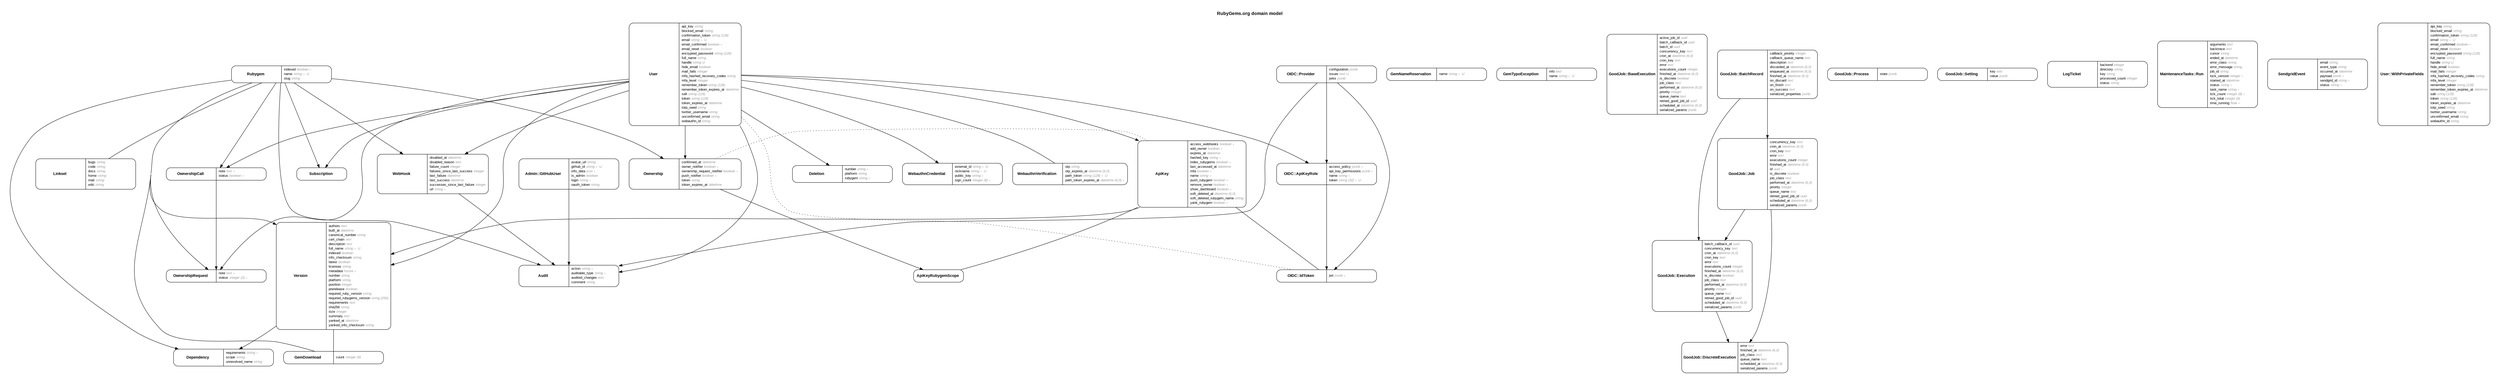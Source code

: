 digraph Gemcutter {
rankdir = "LR";
ranksep = "0.5";
nodesep = "0.4";
pad = "0.4,0.4";
margin = "0,0";
concentrate = "true";
labelloc = "t";
fontsize = "13";
fontname = "Arial Bold";
splines = "spline";
node[ shape  =  "Mrecord" , fontsize  =  "10" , fontname  =  "Arial" , margin  =  "0.07,0.05" , penwidth  =  "1.0"];
edge[ fontname  =  "Arial" , fontsize  =  "7" , dir  =  "both" , arrowsize  =  "0.9" , penwidth  =  "1.0" , labelangle  =  "32" , labeldistance  =  "1.8"];
rankdir = "TB";
label = "RubyGems.org domain model\n\n";
"m_Admin::GitHubUser" [label = <<table border="0" align="center" cellspacing="0.5" cellpadding="0" width="134">
  <tr><td align="center" valign="bottom" width="130"><font face="Arial Bold" point-size="11">Admin::GitHubUser</font></td></tr>
</table>
|
<table border="0" align="left" cellspacing="2" cellpadding="0" width="134">
  <tr><td align="left" width="130" port="avatar_url">avatar_url <font face="Arial Italic" color="grey60">string</font></td></tr>
  <tr><td align="left" width="130" port="github_id">github_id <font face="Arial Italic" color="grey60">string ∗ U</font></td></tr>
  <tr><td align="left" width="130" port="info_data">info_data <font face="Arial Italic" color="grey60">json ∗</font></td></tr>
  <tr><td align="left" width="130" port="is_admin">is_admin <font face="Arial Italic" color="grey60">boolean</font></td></tr>
  <tr><td align="left" width="130" port="login">login <font face="Arial Italic" color="grey60">string ∗</font></td></tr>
  <tr><td align="left" width="130" port="oauth_token">oauth_token <font face="Arial Italic" color="grey60">string</font></td></tr>
</table>
>];
m_ApiKey [label = <<table border="0" align="center" cellspacing="0.5" cellpadding="0" width="134">
  <tr><td align="center" valign="bottom" width="130"><font face="Arial Bold" point-size="11">ApiKey</font></td></tr>
</table>
|
<table border="0" align="left" cellspacing="2" cellpadding="0" width="134">
  <tr><td align="left" width="130" port="access_webhooks">access_webhooks <font face="Arial Italic" color="grey60">boolean ∗</font></td></tr>
  <tr><td align="left" width="130" port="add_owner">add_owner <font face="Arial Italic" color="grey60">boolean ∗</font></td></tr>
  <tr><td align="left" width="130" port="expires_at">expires_at <font face="Arial Italic" color="grey60">datetime</font></td></tr>
  <tr><td align="left" width="130" port="hashed_key">hashed_key <font face="Arial Italic" color="grey60">string ∗</font></td></tr>
  <tr><td align="left" width="130" port="index_rubygems">index_rubygems <font face="Arial Italic" color="grey60">boolean ∗</font></td></tr>
  <tr><td align="left" width="130" port="last_accessed_at">last_accessed_at <font face="Arial Italic" color="grey60">datetime</font></td></tr>
  <tr><td align="left" width="130" port="mfa">mfa <font face="Arial Italic" color="grey60">boolean ∗</font></td></tr>
  <tr><td align="left" width="130" port="name">name <font face="Arial Italic" color="grey60">string ∗</font></td></tr>
  <tr><td align="left" width="130" port="push_rubygem">push_rubygem <font face="Arial Italic" color="grey60">boolean ∗</font></td></tr>
  <tr><td align="left" width="130" port="remove_owner">remove_owner <font face="Arial Italic" color="grey60">boolean ∗</font></td></tr>
  <tr><td align="left" width="130" port="show_dashboard">show_dashboard <font face="Arial Italic" color="grey60">boolean ∗</font></td></tr>
  <tr><td align="left" width="130" port="soft_deleted_at">soft_deleted_at <font face="Arial Italic" color="grey60">datetime (6,0)</font></td></tr>
  <tr><td align="left" width="130" port="soft_deleted_rubygem_name">soft_deleted_rubygem_name <font face="Arial Italic" color="grey60">string</font></td></tr>
  <tr><td align="left" width="130" port="yank_rubygem">yank_rubygem <font face="Arial Italic" color="grey60">boolean ∗</font></td></tr>
</table>
>];
m_ApiKeyRubygemScope [label = <<table border="0" align="center" cellspacing="0.5" cellpadding="0" width="134">
  <tr><td align="center" valign="bottom" width="130"><font face="Arial Bold" point-size="11">ApiKeyRubygemScope</font></td></tr>
</table>
>];
m_Audit [label = <<table border="0" align="center" cellspacing="0.5" cellpadding="0" width="134">
  <tr><td align="center" valign="bottom" width="130"><font face="Arial Bold" point-size="11">Audit</font></td></tr>
</table>
|
<table border="0" align="left" cellspacing="2" cellpadding="0" width="134">
  <tr><td align="left" width="130" port="action">action <font face="Arial Italic" color="grey60">string ∗</font></td></tr>
  <tr><td align="left" width="130" port="auditable_type">auditable_type <font face="Arial Italic" color="grey60">string ∗</font></td></tr>
  <tr><td align="left" width="130" port="audited_changes">audited_changes <font face="Arial Italic" color="grey60">text</font></td></tr>
  <tr><td align="left" width="130" port="comment">comment <font face="Arial Italic" color="grey60">string</font></td></tr>
</table>
>];
m_Deletion [label = <<table border="0" align="center" cellspacing="0.5" cellpadding="0" width="134">
  <tr><td align="center" valign="bottom" width="130"><font face="Arial Bold" point-size="11">Deletion</font></td></tr>
</table>
|
<table border="0" align="left" cellspacing="2" cellpadding="0" width="134">
  <tr><td align="left" width="130" port="number">number <font face="Arial Italic" color="grey60">string ∗</font></td></tr>
  <tr><td align="left" width="130" port="platform">platform <font face="Arial Italic" color="grey60">string</font></td></tr>
  <tr><td align="left" width="130" port="rubygem">rubygem <font face="Arial Italic" color="grey60">string ∗</font></td></tr>
</table>
>];
m_Dependency [label = <<table border="0" align="center" cellspacing="0.5" cellpadding="0" width="134">
  <tr><td align="center" valign="bottom" width="130"><font face="Arial Bold" point-size="11">Dependency</font></td></tr>
</table>
|
<table border="0" align="left" cellspacing="2" cellpadding="0" width="134">
  <tr><td align="left" width="130" port="requirements">requirements <font face="Arial Italic" color="grey60">string ∗</font></td></tr>
  <tr><td align="left" width="130" port="scope">scope <font face="Arial Italic" color="grey60">string</font></td></tr>
  <tr><td align="left" width="130" port="unresolved_name">unresolved_name <font face="Arial Italic" color="grey60">string</font></td></tr>
</table>
>];
m_GemDownload [label = <<table border="0" align="center" cellspacing="0.5" cellpadding="0" width="134">
  <tr><td align="center" valign="bottom" width="130"><font face="Arial Bold" point-size="11">GemDownload</font></td></tr>
</table>
|
<table border="0" align="left" cellspacing="2" cellpadding="0" width="134">
  <tr><td align="left" width="130" port="count">count <font face="Arial Italic" color="grey60">integer (8)</font></td></tr>
</table>
>];
m_GemNameReservation [label = <<table border="0" align="center" cellspacing="0.5" cellpadding="0" width="134">
  <tr><td align="center" valign="bottom" width="130"><font face="Arial Bold" point-size="11">GemNameReservation</font></td></tr>
</table>
|
<table border="0" align="left" cellspacing="2" cellpadding="0" width="134">
  <tr><td align="left" width="130" port="name">name <font face="Arial Italic" color="grey60">string ∗ U</font></td></tr>
</table>
>];
m_GemTypoException [label = <<table border="0" align="center" cellspacing="0.5" cellpadding="0" width="134">
  <tr><td align="center" valign="bottom" width="130"><font face="Arial Bold" point-size="11">GemTypoException</font></td></tr>
</table>
|
<table border="0" align="left" cellspacing="2" cellpadding="0" width="134">
  <tr><td align="left" width="130" port="info">info <font face="Arial Italic" color="grey60">text</font></td></tr>
  <tr><td align="left" width="130" port="name">name <font face="Arial Italic" color="grey60">string ∗ U</font></td></tr>
</table>
>];
"m_GoodJob::BaseExecution" [label = <<table border="0" align="center" cellspacing="0.5" cellpadding="0" width="134">
  <tr><td align="center" valign="bottom" width="130"><font face="Arial Bold" point-size="11">GoodJob::BaseExecution</font></td></tr>
</table>
|
<table border="0" align="left" cellspacing="2" cellpadding="0" width="134">
  <tr><td align="left" width="130" port="active_job_id">active_job_id <font face="Arial Italic" color="grey60">uuid</font></td></tr>
  <tr><td align="left" width="130" port="batch_callback_id">batch_callback_id <font face="Arial Italic" color="grey60">uuid</font></td></tr>
  <tr><td align="left" width="130" port="batch_id">batch_id <font face="Arial Italic" color="grey60">uuid</font></td></tr>
  <tr><td align="left" width="130" port="concurrency_key">concurrency_key <font face="Arial Italic" color="grey60">text</font></td></tr>
  <tr><td align="left" width="130" port="cron_at">cron_at <font face="Arial Italic" color="grey60">datetime (6,0)</font></td></tr>
  <tr><td align="left" width="130" port="cron_key">cron_key <font face="Arial Italic" color="grey60">text</font></td></tr>
  <tr><td align="left" width="130" port="error">error <font face="Arial Italic" color="grey60">text</font></td></tr>
  <tr><td align="left" width="130" port="executions_count">executions_count <font face="Arial Italic" color="grey60">integer</font></td></tr>
  <tr><td align="left" width="130" port="finished_at">finished_at <font face="Arial Italic" color="grey60">datetime (6,0)</font></td></tr>
  <tr><td align="left" width="130" port="is_discrete">is_discrete <font face="Arial Italic" color="grey60">boolean</font></td></tr>
  <tr><td align="left" width="130" port="job_class">job_class <font face="Arial Italic" color="grey60">text</font></td></tr>
  <tr><td align="left" width="130" port="performed_at">performed_at <font face="Arial Italic" color="grey60">datetime (6,0)</font></td></tr>
  <tr><td align="left" width="130" port="priority">priority <font face="Arial Italic" color="grey60">integer</font></td></tr>
  <tr><td align="left" width="130" port="queue_name">queue_name <font face="Arial Italic" color="grey60">text</font></td></tr>
  <tr><td align="left" width="130" port="retried_good_job_id">retried_good_job_id <font face="Arial Italic" color="grey60">uuid</font></td></tr>
  <tr><td align="left" width="130" port="scheduled_at">scheduled_at <font face="Arial Italic" color="grey60">datetime (6,0)</font></td></tr>
  <tr><td align="left" width="130" port="serialized_params">serialized_params <font face="Arial Italic" color="grey60">jsonb</font></td></tr>
</table>
>];
"m_GoodJob::BatchRecord" [label = <<table border="0" align="center" cellspacing="0.5" cellpadding="0" width="134">
  <tr><td align="center" valign="bottom" width="130"><font face="Arial Bold" point-size="11">GoodJob::BatchRecord</font></td></tr>
</table>
|
<table border="0" align="left" cellspacing="2" cellpadding="0" width="134">
  <tr><td align="left" width="130" port="callback_priority">callback_priority <font face="Arial Italic" color="grey60">integer</font></td></tr>
  <tr><td align="left" width="130" port="callback_queue_name">callback_queue_name <font face="Arial Italic" color="grey60">text</font></td></tr>
  <tr><td align="left" width="130" port="description">description <font face="Arial Italic" color="grey60">text</font></td></tr>
  <tr><td align="left" width="130" port="discarded_at">discarded_at <font face="Arial Italic" color="grey60">datetime (6,0)</font></td></tr>
  <tr><td align="left" width="130" port="enqueued_at">enqueued_at <font face="Arial Italic" color="grey60">datetime (6,0)</font></td></tr>
  <tr><td align="left" width="130" port="finished_at">finished_at <font face="Arial Italic" color="grey60">datetime (6,0)</font></td></tr>
  <tr><td align="left" width="130" port="on_discard">on_discard <font face="Arial Italic" color="grey60">text</font></td></tr>
  <tr><td align="left" width="130" port="on_finish">on_finish <font face="Arial Italic" color="grey60">text</font></td></tr>
  <tr><td align="left" width="130" port="on_success">on_success <font face="Arial Italic" color="grey60">text</font></td></tr>
  <tr><td align="left" width="130" port="serialized_properties">serialized_properties <font face="Arial Italic" color="grey60">jsonb</font></td></tr>
</table>
>];
"m_GoodJob::DiscreteExecution" [label = <<table border="0" align="center" cellspacing="0.5" cellpadding="0" width="134">
  <tr><td align="center" valign="bottom" width="130"><font face="Arial Bold" point-size="11">GoodJob::DiscreteExecution</font></td></tr>
</table>
|
<table border="0" align="left" cellspacing="2" cellpadding="0" width="134">
  <tr><td align="left" width="130" port="error">error <font face="Arial Italic" color="grey60">text</font></td></tr>
  <tr><td align="left" width="130" port="finished_at">finished_at <font face="Arial Italic" color="grey60">datetime (6,0)</font></td></tr>
  <tr><td align="left" width="130" port="job_class">job_class <font face="Arial Italic" color="grey60">text</font></td></tr>
  <tr><td align="left" width="130" port="queue_name">queue_name <font face="Arial Italic" color="grey60">text</font></td></tr>
  <tr><td align="left" width="130" port="scheduled_at">scheduled_at <font face="Arial Italic" color="grey60">datetime (6,0)</font></td></tr>
  <tr><td align="left" width="130" port="serialized_params">serialized_params <font face="Arial Italic" color="grey60">jsonb</font></td></tr>
</table>
>];
"m_GoodJob::Execution" [label = <<table border="0" align="center" cellspacing="0.5" cellpadding="0" width="134">
  <tr><td align="center" valign="bottom" width="130"><font face="Arial Bold" point-size="11">GoodJob::Execution</font></td></tr>
</table>
|
<table border="0" align="left" cellspacing="2" cellpadding="0" width="134">
  <tr><td align="left" width="130" port="batch_callback_id">batch_callback_id <font face="Arial Italic" color="grey60">uuid</font></td></tr>
  <tr><td align="left" width="130" port="concurrency_key">concurrency_key <font face="Arial Italic" color="grey60">text</font></td></tr>
  <tr><td align="left" width="130" port="cron_at">cron_at <font face="Arial Italic" color="grey60">datetime (6,0)</font></td></tr>
  <tr><td align="left" width="130" port="cron_key">cron_key <font face="Arial Italic" color="grey60">text</font></td></tr>
  <tr><td align="left" width="130" port="error">error <font face="Arial Italic" color="grey60">text</font></td></tr>
  <tr><td align="left" width="130" port="executions_count">executions_count <font face="Arial Italic" color="grey60">integer</font></td></tr>
  <tr><td align="left" width="130" port="finished_at">finished_at <font face="Arial Italic" color="grey60">datetime (6,0)</font></td></tr>
  <tr><td align="left" width="130" port="is_discrete">is_discrete <font face="Arial Italic" color="grey60">boolean</font></td></tr>
  <tr><td align="left" width="130" port="job_class">job_class <font face="Arial Italic" color="grey60">text</font></td></tr>
  <tr><td align="left" width="130" port="performed_at">performed_at <font face="Arial Italic" color="grey60">datetime (6,0)</font></td></tr>
  <tr><td align="left" width="130" port="priority">priority <font face="Arial Italic" color="grey60">integer</font></td></tr>
  <tr><td align="left" width="130" port="queue_name">queue_name <font face="Arial Italic" color="grey60">text</font></td></tr>
  <tr><td align="left" width="130" port="retried_good_job_id">retried_good_job_id <font face="Arial Italic" color="grey60">uuid</font></td></tr>
  <tr><td align="left" width="130" port="scheduled_at">scheduled_at <font face="Arial Italic" color="grey60">datetime (6,0)</font></td></tr>
  <tr><td align="left" width="130" port="serialized_params">serialized_params <font face="Arial Italic" color="grey60">jsonb</font></td></tr>
</table>
>];
"m_GoodJob::Job" [label = <<table border="0" align="center" cellspacing="0.5" cellpadding="0" width="134">
  <tr><td align="center" valign="bottom" width="130"><font face="Arial Bold" point-size="11">GoodJob::Job</font></td></tr>
</table>
|
<table border="0" align="left" cellspacing="2" cellpadding="0" width="134">
  <tr><td align="left" width="130" port="concurrency_key">concurrency_key <font face="Arial Italic" color="grey60">text</font></td></tr>
  <tr><td align="left" width="130" port="cron_at">cron_at <font face="Arial Italic" color="grey60">datetime (6,0)</font></td></tr>
  <tr><td align="left" width="130" port="cron_key">cron_key <font face="Arial Italic" color="grey60">text</font></td></tr>
  <tr><td align="left" width="130" port="error">error <font face="Arial Italic" color="grey60">text</font></td></tr>
  <tr><td align="left" width="130" port="executions_count">executions_count <font face="Arial Italic" color="grey60">integer</font></td></tr>
  <tr><td align="left" width="130" port="finished_at">finished_at <font face="Arial Italic" color="grey60">datetime (6,0)</font></td></tr>
  <tr><td align="left" width="130" port="id">id <font face="Arial Italic" color="grey60">uuid ∗</font></td></tr>
  <tr><td align="left" width="130" port="is_discrete">is_discrete <font face="Arial Italic" color="grey60">boolean</font></td></tr>
  <tr><td align="left" width="130" port="job_class">job_class <font face="Arial Italic" color="grey60">text</font></td></tr>
  <tr><td align="left" width="130" port="performed_at">performed_at <font face="Arial Italic" color="grey60">datetime (6,0)</font></td></tr>
  <tr><td align="left" width="130" port="priority">priority <font face="Arial Italic" color="grey60">integer</font></td></tr>
  <tr><td align="left" width="130" port="queue_name">queue_name <font face="Arial Italic" color="grey60">text</font></td></tr>
  <tr><td align="left" width="130" port="retried_good_job_id">retried_good_job_id <font face="Arial Italic" color="grey60">uuid</font></td></tr>
  <tr><td align="left" width="130" port="scheduled_at">scheduled_at <font face="Arial Italic" color="grey60">datetime (6,0)</font></td></tr>
  <tr><td align="left" width="130" port="serialized_params">serialized_params <font face="Arial Italic" color="grey60">jsonb</font></td></tr>
</table>
>];
"m_GoodJob::Process" [label = <<table border="0" align="center" cellspacing="0.5" cellpadding="0" width="134">
  <tr><td align="center" valign="bottom" width="130"><font face="Arial Bold" point-size="11">GoodJob::Process</font></td></tr>
</table>
|
<table border="0" align="left" cellspacing="2" cellpadding="0" width="134">
  <tr><td align="left" width="130" port="state">state <font face="Arial Italic" color="grey60">jsonb</font></td></tr>
</table>
>];
"m_GoodJob::Setting" [label = <<table border="0" align="center" cellspacing="0.5" cellpadding="0" width="134">
  <tr><td align="center" valign="bottom" width="130"><font face="Arial Bold" point-size="11">GoodJob::Setting</font></td></tr>
</table>
|
<table border="0" align="left" cellspacing="2" cellpadding="0" width="134">
  <tr><td align="left" width="130" port="key">key <font face="Arial Italic" color="grey60">text</font></td></tr>
  <tr><td align="left" width="130" port="value">value <font face="Arial Italic" color="grey60">jsonb</font></td></tr>
</table>
>];
m_Linkset [label = <<table border="0" align="center" cellspacing="0.5" cellpadding="0" width="134">
  <tr><td align="center" valign="bottom" width="130"><font face="Arial Bold" point-size="11">Linkset</font></td></tr>
</table>
|
<table border="0" align="left" cellspacing="2" cellpadding="0" width="134">
  <tr><td align="left" width="130" port="bugs">bugs <font face="Arial Italic" color="grey60">string</font></td></tr>
  <tr><td align="left" width="130" port="code">code <font face="Arial Italic" color="grey60">string</font></td></tr>
  <tr><td align="left" width="130" port="docs">docs <font face="Arial Italic" color="grey60">string</font></td></tr>
  <tr><td align="left" width="130" port="home">home <font face="Arial Italic" color="grey60">string</font></td></tr>
  <tr><td align="left" width="130" port="mail">mail <font face="Arial Italic" color="grey60">string</font></td></tr>
  <tr><td align="left" width="130" port="wiki">wiki <font face="Arial Italic" color="grey60">string</font></td></tr>
</table>
>];
m_LogTicket [label = <<table border="0" align="center" cellspacing="0.5" cellpadding="0" width="134">
  <tr><td align="center" valign="bottom" width="130"><font face="Arial Bold" point-size="11">LogTicket</font></td></tr>
</table>
|
<table border="0" align="left" cellspacing="2" cellpadding="0" width="134">
  <tr><td align="left" width="130" port="backend">backend <font face="Arial Italic" color="grey60">integer</font></td></tr>
  <tr><td align="left" width="130" port="directory">directory <font face="Arial Italic" color="grey60">string</font></td></tr>
  <tr><td align="left" width="130" port="key">key <font face="Arial Italic" color="grey60">string</font></td></tr>
  <tr><td align="left" width="130" port="processed_count">processed_count <font face="Arial Italic" color="grey60">integer</font></td></tr>
  <tr><td align="left" width="130" port="status">status <font face="Arial Italic" color="grey60">string</font></td></tr>
</table>
>];
"m_MaintenanceTasks::Run" [label = <<table border="0" align="center" cellspacing="0.5" cellpadding="0" width="134">
  <tr><td align="center" valign="bottom" width="130"><font face="Arial Bold" point-size="11">MaintenanceTasks::Run</font></td></tr>
</table>
|
<table border="0" align="left" cellspacing="2" cellpadding="0" width="134">
  <tr><td align="left" width="130" port="arguments">arguments <font face="Arial Italic" color="grey60">text</font></td></tr>
  <tr><td align="left" width="130" port="backtrace">backtrace <font face="Arial Italic" color="grey60">text</font></td></tr>
  <tr><td align="left" width="130" port="cursor">cursor <font face="Arial Italic" color="grey60">string</font></td></tr>
  <tr><td align="left" width="130" port="ended_at">ended_at <font face="Arial Italic" color="grey60">datetime</font></td></tr>
  <tr><td align="left" width="130" port="error_class">error_class <font face="Arial Italic" color="grey60">string</font></td></tr>
  <tr><td align="left" width="130" port="error_message">error_message <font face="Arial Italic" color="grey60">string</font></td></tr>
  <tr><td align="left" width="130" port="job_id">job_id <font face="Arial Italic" color="grey60">string</font></td></tr>
  <tr><td align="left" width="130" port="lock_version">lock_version <font face="Arial Italic" color="grey60">integer ∗</font></td></tr>
  <tr><td align="left" width="130" port="started_at">started_at <font face="Arial Italic" color="grey60">datetime</font></td></tr>
  <tr><td align="left" width="130" port="status">status <font face="Arial Italic" color="grey60">string ∗</font></td></tr>
  <tr><td align="left" width="130" port="task_name">task_name <font face="Arial Italic" color="grey60">string ∗</font></td></tr>
  <tr><td align="left" width="130" port="tick_count">tick_count <font face="Arial Italic" color="grey60">integer (8) ∗</font></td></tr>
  <tr><td align="left" width="130" port="tick_total">tick_total <font face="Arial Italic" color="grey60">integer (8)</font></td></tr>
  <tr><td align="left" width="130" port="time_running">time_running <font face="Arial Italic" color="grey60">float ∗</font></td></tr>
</table>
>];
"m_OIDC::ApiKeyRole" [label = <<table border="0" align="center" cellspacing="0.5" cellpadding="0" width="134">
  <tr><td align="center" valign="bottom" width="130"><font face="Arial Bold" point-size="11">OIDC::ApiKeyRole</font></td></tr>
</table>
|
<table border="0" align="left" cellspacing="2" cellpadding="0" width="134">
  <tr><td align="left" width="130" port="access_policy">access_policy <font face="Arial Italic" color="grey60">jsonb ∗</font></td></tr>
  <tr><td align="left" width="130" port="api_key_permissions">api_key_permissions <font face="Arial Italic" color="grey60">jsonb ∗</font></td></tr>
  <tr><td align="left" width="130" port="name">name <font face="Arial Italic" color="grey60">string ∗</font></td></tr>
  <tr><td align="left" width="130" port="token">token <font face="Arial Italic" color="grey60">string (32) ∗ U</font></td></tr>
</table>
>];
"m_OIDC::IdToken" [label = <<table border="0" align="center" cellspacing="0.5" cellpadding="0" width="134">
  <tr><td align="center" valign="bottom" width="130"><font face="Arial Bold" point-size="11">OIDC::IdToken</font></td></tr>
</table>
|
<table border="0" align="left" cellspacing="2" cellpadding="0" width="134">
  <tr><td align="left" width="130" port="jwt">jwt <font face="Arial Italic" color="grey60">jsonb ∗</font></td></tr>
</table>
>];
"m_OIDC::Provider" [label = <<table border="0" align="center" cellspacing="0.5" cellpadding="0" width="134">
  <tr><td align="center" valign="bottom" width="130"><font face="Arial Bold" point-size="11">OIDC::Provider</font></td></tr>
</table>
|
<table border="0" align="left" cellspacing="2" cellpadding="0" width="134">
  <tr><td align="left" width="130" port="configuration">configuration <font face="Arial Italic" color="grey60">jsonb</font></td></tr>
  <tr><td align="left" width="130" port="issuer">issuer <font face="Arial Italic" color="grey60">text U</font></td></tr>
  <tr><td align="left" width="130" port="jwks">jwks <font face="Arial Italic" color="grey60">jsonb</font></td></tr>
</table>
>];
m_Ownership [label = <<table border="0" align="center" cellspacing="0.5" cellpadding="0" width="134">
  <tr><td align="center" valign="bottom" width="130"><font face="Arial Bold" point-size="11">Ownership</font></td></tr>
</table>
|
<table border="0" align="left" cellspacing="2" cellpadding="0" width="134">
  <tr><td align="left" width="130" port="confirmed_at">confirmed_at <font face="Arial Italic" color="grey60">datetime</font></td></tr>
  <tr><td align="left" width="130" port="owner_notifier">owner_notifier <font face="Arial Italic" color="grey60">boolean ∗</font></td></tr>
  <tr><td align="left" width="130" port="ownership_request_notifier">ownership_request_notifier <font face="Arial Italic" color="grey60">boolean ∗</font></td></tr>
  <tr><td align="left" width="130" port="push_notifier">push_notifier <font face="Arial Italic" color="grey60">boolean ∗</font></td></tr>
  <tr><td align="left" width="130" port="token">token <font face="Arial Italic" color="grey60">string</font></td></tr>
  <tr><td align="left" width="130" port="token_expires_at">token_expires_at <font face="Arial Italic" color="grey60">datetime</font></td></tr>
</table>
>];
m_OwnershipCall [label = <<table border="0" align="center" cellspacing="0.5" cellpadding="0" width="134">
  <tr><td align="center" valign="bottom" width="130"><font face="Arial Bold" point-size="11">OwnershipCall</font></td></tr>
</table>
|
<table border="0" align="left" cellspacing="2" cellpadding="0" width="134">
  <tr><td align="left" width="130" port="note">note <font face="Arial Italic" color="grey60">text ∗</font></td></tr>
  <tr><td align="left" width="130" port="status">status <font face="Arial Italic" color="grey60">boolean ∗</font></td></tr>
</table>
>];
m_OwnershipRequest [label = <<table border="0" align="center" cellspacing="0.5" cellpadding="0" width="134">
  <tr><td align="center" valign="bottom" width="130"><font face="Arial Bold" point-size="11">OwnershipRequest</font></td></tr>
</table>
|
<table border="0" align="left" cellspacing="2" cellpadding="0" width="134">
  <tr><td align="left" width="130" port="note">note <font face="Arial Italic" color="grey60">text ∗</font></td></tr>
  <tr><td align="left" width="130" port="status">status <font face="Arial Italic" color="grey60">integer (2) ∗</font></td></tr>
</table>
>];
m_Rubygem [label = <<table border="0" align="center" cellspacing="0.5" cellpadding="0" width="134">
  <tr><td align="center" valign="bottom" width="130"><font face="Arial Bold" point-size="11">Rubygem</font></td></tr>
</table>
|
<table border="0" align="left" cellspacing="2" cellpadding="0" width="134">
  <tr><td align="left" width="130" port="indexed">indexed <font face="Arial Italic" color="grey60">boolean ∗</font></td></tr>
  <tr><td align="left" width="130" port="name">name <font face="Arial Italic" color="grey60">string ∗ U</font></td></tr>
  <tr><td align="left" width="130" port="slug">slug <font face="Arial Italic" color="grey60">string</font></td></tr>
</table>
>];
m_SendgridEvent [label = <<table border="0" align="center" cellspacing="0.5" cellpadding="0" width="134">
  <tr><td align="center" valign="bottom" width="130"><font face="Arial Bold" point-size="11">SendgridEvent</font></td></tr>
</table>
|
<table border="0" align="left" cellspacing="2" cellpadding="0" width="134">
  <tr><td align="left" width="130" port="email">email <font face="Arial Italic" color="grey60">string</font></td></tr>
  <tr><td align="left" width="130" port="event_type">event_type <font face="Arial Italic" color="grey60">string</font></td></tr>
  <tr><td align="left" width="130" port="occurred_at">occurred_at <font face="Arial Italic" color="grey60">datetime</font></td></tr>
  <tr><td align="left" width="130" port="payload">payload <font face="Arial Italic" color="grey60">jsonb ∗</font></td></tr>
  <tr><td align="left" width="130" port="sendgrid_id">sendgrid_id <font face="Arial Italic" color="grey60">string ∗</font></td></tr>
  <tr><td align="left" width="130" port="status">status <font face="Arial Italic" color="grey60">string ∗</font></td></tr>
</table>
>];
m_Subscription [label = <<table border="0" align="center" cellspacing="0.5" cellpadding="0" width="134">
  <tr><td align="center" valign="bottom" width="130"><font face="Arial Bold" point-size="11">Subscription</font></td></tr>
</table>
>];
m_User [label = <<table border="0" align="center" cellspacing="0.5" cellpadding="0" width="134">
  <tr><td align="center" valign="bottom" width="130"><font face="Arial Bold" point-size="11">User</font></td></tr>
</table>
|
<table border="0" align="left" cellspacing="2" cellpadding="0" width="134">
  <tr><td align="left" width="130" port="api_key">api_key <font face="Arial Italic" color="grey60">string</font></td></tr>
  <tr><td align="left" width="130" port="blocked_email">blocked_email <font face="Arial Italic" color="grey60">string</font></td></tr>
  <tr><td align="left" width="130" port="confirmation_token">confirmation_token <font face="Arial Italic" color="grey60">string (128)</font></td></tr>
  <tr><td align="left" width="130" port="email">email <font face="Arial Italic" color="grey60">string ∗ U</font></td></tr>
  <tr><td align="left" width="130" port="email_confirmed">email_confirmed <font face="Arial Italic" color="grey60">boolean ∗</font></td></tr>
  <tr><td align="left" width="130" port="email_reset">email_reset <font face="Arial Italic" color="grey60">boolean</font></td></tr>
  <tr><td align="left" width="130" port="encrypted_password">encrypted_password <font face="Arial Italic" color="grey60">string (128)</font></td></tr>
  <tr><td align="left" width="130" port="full_name">full_name <font face="Arial Italic" color="grey60">string</font></td></tr>
  <tr><td align="left" width="130" port="handle">handle <font face="Arial Italic" color="grey60">string U</font></td></tr>
  <tr><td align="left" width="130" port="hide_email">hide_email <font face="Arial Italic" color="grey60">boolean</font></td></tr>
  <tr><td align="left" width="130" port="mail_fails">mail_fails <font face="Arial Italic" color="grey60">integer</font></td></tr>
  <tr><td align="left" width="130" port="mfa_hashed_recovery_codes">mfa_hashed_recovery_codes <font face="Arial Italic" color="grey60">string</font></td></tr>
  <tr><td align="left" width="130" port="mfa_level">mfa_level <font face="Arial Italic" color="grey60">integer</font></td></tr>
  <tr><td align="left" width="130" port="remember_token">remember_token <font face="Arial Italic" color="grey60">string (128)</font></td></tr>
  <tr><td align="left" width="130" port="remember_token_expires_at">remember_token_expires_at <font face="Arial Italic" color="grey60">datetime</font></td></tr>
  <tr><td align="left" width="130" port="salt">salt <font face="Arial Italic" color="grey60">string (128)</font></td></tr>
  <tr><td align="left" width="130" port="token">token <font face="Arial Italic" color="grey60">string (128)</font></td></tr>
  <tr><td align="left" width="130" port="token_expires_at">token_expires_at <font face="Arial Italic" color="grey60">datetime</font></td></tr>
  <tr><td align="left" width="130" port="totp_seed">totp_seed <font face="Arial Italic" color="grey60">string</font></td></tr>
  <tr><td align="left" width="130" port="twitter_username">twitter_username <font face="Arial Italic" color="grey60">string</font></td></tr>
  <tr><td align="left" width="130" port="unconfirmed_email">unconfirmed_email <font face="Arial Italic" color="grey60">string</font></td></tr>
  <tr><td align="left" width="130" port="webauthn_id">webauthn_id <font face="Arial Italic" color="grey60">string</font></td></tr>
</table>
>];
"m_User::WithPrivateFields" [label = <<table border="0" align="center" cellspacing="0.5" cellpadding="0" width="134">
  <tr><td align="center" valign="bottom" width="130"><font face="Arial Bold" point-size="11">User::WithPrivateFields</font></td></tr>
</table>
|
<table border="0" align="left" cellspacing="2" cellpadding="0" width="134">
  <tr><td align="left" width="130" port="api_key">api_key <font face="Arial Italic" color="grey60">string</font></td></tr>
  <tr><td align="left" width="130" port="blocked_email">blocked_email <font face="Arial Italic" color="grey60">string</font></td></tr>
  <tr><td align="left" width="130" port="confirmation_token">confirmation_token <font face="Arial Italic" color="grey60">string (128)</font></td></tr>
  <tr><td align="left" width="130" port="email">email <font face="Arial Italic" color="grey60">string ∗ U</font></td></tr>
  <tr><td align="left" width="130" port="email_confirmed">email_confirmed <font face="Arial Italic" color="grey60">boolean ∗</font></td></tr>
  <tr><td align="left" width="130" port="email_reset">email_reset <font face="Arial Italic" color="grey60">boolean</font></td></tr>
  <tr><td align="left" width="130" port="encrypted_password">encrypted_password <font face="Arial Italic" color="grey60">string (128)</font></td></tr>
  <tr><td align="left" width="130" port="full_name">full_name <font face="Arial Italic" color="grey60">string</font></td></tr>
  <tr><td align="left" width="130" port="handle">handle <font face="Arial Italic" color="grey60">string U</font></td></tr>
  <tr><td align="left" width="130" port="hide_email">hide_email <font face="Arial Italic" color="grey60">boolean</font></td></tr>
  <tr><td align="left" width="130" port="mail_fails">mail_fails <font face="Arial Italic" color="grey60">integer</font></td></tr>
  <tr><td align="left" width="130" port="mfa_hashed_recovery_codes">mfa_hashed_recovery_codes <font face="Arial Italic" color="grey60">string</font></td></tr>
  <tr><td align="left" width="130" port="mfa_level">mfa_level <font face="Arial Italic" color="grey60">integer</font></td></tr>
  <tr><td align="left" width="130" port="remember_token">remember_token <font face="Arial Italic" color="grey60">string (128)</font></td></tr>
  <tr><td align="left" width="130" port="remember_token_expires_at">remember_token_expires_at <font face="Arial Italic" color="grey60">datetime</font></td></tr>
  <tr><td align="left" width="130" port="salt">salt <font face="Arial Italic" color="grey60">string (128)</font></td></tr>
  <tr><td align="left" width="130" port="token">token <font face="Arial Italic" color="grey60">string (128)</font></td></tr>
  <tr><td align="left" width="130" port="token_expires_at">token_expires_at <font face="Arial Italic" color="grey60">datetime</font></td></tr>
  <tr><td align="left" width="130" port="totp_seed">totp_seed <font face="Arial Italic" color="grey60">string</font></td></tr>
  <tr><td align="left" width="130" port="twitter_username">twitter_username <font face="Arial Italic" color="grey60">string</font></td></tr>
  <tr><td align="left" width="130" port="unconfirmed_email">unconfirmed_email <font face="Arial Italic" color="grey60">string</font></td></tr>
  <tr><td align="left" width="130" port="webauthn_id">webauthn_id <font face="Arial Italic" color="grey60">string</font></td></tr>
</table>
>];
m_Version [label = <<table border="0" align="center" cellspacing="0.5" cellpadding="0" width="134">
  <tr><td align="center" valign="bottom" width="130"><font face="Arial Bold" point-size="11">Version</font></td></tr>
</table>
|
<table border="0" align="left" cellspacing="2" cellpadding="0" width="134">
  <tr><td align="left" width="130" port="authors">authors <font face="Arial Italic" color="grey60">text</font></td></tr>
  <tr><td align="left" width="130" port="built_at">built_at <font face="Arial Italic" color="grey60">datetime</font></td></tr>
  <tr><td align="left" width="130" port="canonical_number">canonical_number <font face="Arial Italic" color="grey60">string</font></td></tr>
  <tr><td align="left" width="130" port="cert_chain">cert_chain <font face="Arial Italic" color="grey60">text</font></td></tr>
  <tr><td align="left" width="130" port="description">description <font face="Arial Italic" color="grey60">text</font></td></tr>
  <tr><td align="left" width="130" port="full_name">full_name <font face="Arial Italic" color="grey60">string ∗ U</font></td></tr>
  <tr><td align="left" width="130" port="indexed">indexed <font face="Arial Italic" color="grey60">boolean</font></td></tr>
  <tr><td align="left" width="130" port="info_checksum">info_checksum <font face="Arial Italic" color="grey60">string</font></td></tr>
  <tr><td align="left" width="130" port="latest">latest <font face="Arial Italic" color="grey60">boolean</font></td></tr>
  <tr><td align="left" width="130" port="licenses">licenses <font face="Arial Italic" color="grey60">string</font></td></tr>
  <tr><td align="left" width="130" port="metadata">metadata <font face="Arial Italic" color="grey60">hstore ∗</font></td></tr>
  <tr><td align="left" width="130" port="number">number <font face="Arial Italic" color="grey60">string</font></td></tr>
  <tr><td align="left" width="130" port="platform">platform <font face="Arial Italic" color="grey60">string</font></td></tr>
  <tr><td align="left" width="130" port="position">position <font face="Arial Italic" color="grey60">integer</font></td></tr>
  <tr><td align="left" width="130" port="prerelease">prerelease <font face="Arial Italic" color="grey60">boolean</font></td></tr>
  <tr><td align="left" width="130" port="required_ruby_version">required_ruby_version <font face="Arial Italic" color="grey60">string</font></td></tr>
  <tr><td align="left" width="130" port="required_rubygems_version">required_rubygems_version <font face="Arial Italic" color="grey60">string (255)</font></td></tr>
  <tr><td align="left" width="130" port="requirements">requirements <font face="Arial Italic" color="grey60">text</font></td></tr>
  <tr><td align="left" width="130" port="sha256">sha256 <font face="Arial Italic" color="grey60">string</font></td></tr>
  <tr><td align="left" width="130" port="size">size <font face="Arial Italic" color="grey60">integer</font></td></tr>
  <tr><td align="left" width="130" port="summary">summary <font face="Arial Italic" color="grey60">text</font></td></tr>
  <tr><td align="left" width="130" port="yanked_at">yanked_at <font face="Arial Italic" color="grey60">datetime</font></td></tr>
  <tr><td align="left" width="130" port="yanked_info_checksum">yanked_info_checksum <font face="Arial Italic" color="grey60">string</font></td></tr>
</table>
>];
m_WebHook [label = <<table border="0" align="center" cellspacing="0.5" cellpadding="0" width="134">
  <tr><td align="center" valign="bottom" width="130"><font face="Arial Bold" point-size="11">WebHook</font></td></tr>
</table>
|
<table border="0" align="left" cellspacing="2" cellpadding="0" width="134">
  <tr><td align="left" width="130" port="disabled_at">disabled_at <font face="Arial Italic" color="grey60">datetime</font></td></tr>
  <tr><td align="left" width="130" port="disabled_reason">disabled_reason <font face="Arial Italic" color="grey60">text</font></td></tr>
  <tr><td align="left" width="130" port="failure_count">failure_count <font face="Arial Italic" color="grey60">integer</font></td></tr>
  <tr><td align="left" width="130" port="failures_since_last_success">failures_since_last_success <font face="Arial Italic" color="grey60">integer</font></td></tr>
  <tr><td align="left" width="130" port="last_failure">last_failure <font face="Arial Italic" color="grey60">datetime</font></td></tr>
  <tr><td align="left" width="130" port="last_success">last_success <font face="Arial Italic" color="grey60">datetime</font></td></tr>
  <tr><td align="left" width="130" port="successes_since_last_failure">successes_since_last_failure <font face="Arial Italic" color="grey60">integer</font></td></tr>
  <tr><td align="left" width="130" port="url">url <font face="Arial Italic" color="grey60">string ∗</font></td></tr>
</table>
>];
m_WebauthnCredential [label = <<table border="0" align="center" cellspacing="0.5" cellpadding="0" width="134">
  <tr><td align="center" valign="bottom" width="130"><font face="Arial Bold" point-size="11">WebauthnCredential</font></td></tr>
</table>
|
<table border="0" align="left" cellspacing="2" cellpadding="0" width="134">
  <tr><td align="left" width="130" port="external_id">external_id <font face="Arial Italic" color="grey60">string ∗ U</font></td></tr>
  <tr><td align="left" width="130" port="nickname">nickname <font face="Arial Italic" color="grey60">string ∗ U</font></td></tr>
  <tr><td align="left" width="130" port="public_key">public_key <font face="Arial Italic" color="grey60">string ∗</font></td></tr>
  <tr><td align="left" width="130" port="sign_count">sign_count <font face="Arial Italic" color="grey60">integer (8) ∗</font></td></tr>
</table>
>];
m_WebauthnVerification [label = <<table border="0" align="center" cellspacing="0.5" cellpadding="0" width="134">
  <tr><td align="center" valign="bottom" width="130"><font face="Arial Bold" point-size="11">WebauthnVerification</font></td></tr>
</table>
|
<table border="0" align="left" cellspacing="2" cellpadding="0" width="134">
  <tr><td align="left" width="130" port="otp">otp <font face="Arial Italic" color="grey60">string</font></td></tr>
  <tr><td align="left" width="130" port="otp_expires_at">otp_expires_at <font face="Arial Italic" color="grey60">datetime (6,0)</font></td></tr>
  <tr><td align="left" width="130" port="path_token">path_token <font face="Arial Italic" color="grey60">string (128) ∗ U</font></td></tr>
  <tr><td align="left" width="130" port="path_token_expires_at">path_token_expires_at <font face="Arial Italic" color="grey60">datetime (6,0) ∗</font></td></tr>
</table>
>];
  m_User -> m_WebauthnVerification [arrowhead = "none", arrowtail = "none", weight = "3"];
  m_User -> m_WebauthnCredential [arrowhead = "normal", arrowtail = "none", weight = "3"];
  m_Rubygem -> m_Subscription [arrowhead = "normal", arrowtail = "none", weight = "2"];
  m_User -> m_Subscription [arrowhead = "normal", arrowtail = "none", weight = "3"];
  m_Rubygem -> m_OwnershipRequest [arrowhead = "normal", arrowtail = "none", weight = "2"];
  m_User -> m_OwnershipRequest [arrowhead = "normal", arrowtail = "none", weight = "4"];
  m_OwnershipCall -> m_OwnershipRequest [arrowhead = "normal", arrowtail = "none", weight = "2"];
  m_Rubygem -> m_OwnershipCall [arrowhead = "normal", arrowtail = "none", weight = "2"];
  m_User -> m_OwnershipCall [arrowhead = "normal", arrowtail = "none", weight = "3"];
  m_User -> m_Deletion [arrowhead = "normal", arrowtail = "none", weight = "3"];
  m_ApiKey -> m_ApiKeyRubygemScope [arrowhead = "none", arrowtail = "none", weight = "2"];
  m_Ownership -> m_ApiKeyRubygemScope [arrowhead = "normal", arrowtail = "none", weight = "2"];
  "m_OIDC::Provider" -> m_Audit [arrowhead = "normal", arrowtail = "none", weight = "1"];
  m_Rubygem -> m_Audit [arrowhead = "normal", arrowtail = "none", weight = "1"];
  m_User -> m_Audit [arrowhead = "normal", arrowtail = "none", weight = "1"];
  m_WebHook -> m_Audit [arrowhead = "normal", arrowtail = "none", weight = "1"];
  "m_Admin::GitHubUser" -> m_Audit [arrowhead = "normal", arrowtail = "none", weight = "2"];
  m_Rubygem -> m_Dependency [arrowhead = "normal", arrowtail = "none", weight = "1"];
  m_Version -> m_Dependency [arrowhead = "normal", arrowtail = "none", weight = "2"];
  m_Rubygem -> m_GemDownload [arrowhead = "none", arrowtail = "none", weight = "2"];
  m_Version -> m_GemDownload [arrowhead = "none", arrowtail = "none", weight = "2"];
  m_Rubygem -> m_Ownership [arrowhead = "normal", arrowtail = "none", weight = "3"];
  m_User -> m_Ownership [arrowhead = "normal", arrowtail = "none", weight = "6"];
  m_Rubygem -> m_User [style = "dotted", arrowhead = "normal", arrowtail = "none", weight = "10", constraint = "false"];
  m_Rubygem -> m_Version [arrowhead = "normal", arrowtail = "none", weight = "3"];
  m_Rubygem -> m_WebHook [arrowhead = "normal", arrowtail = "none", weight = "2"];
  m_Rubygem -> m_Linkset [arrowhead = "none", arrowtail = "none", weight = "2"];
  m_User -> m_Version [arrowhead = "normal", arrowtail = "none", weight = "3"];
  m_ApiKey -> m_Version [arrowhead = "normal", arrowtail = "none", weight = "2"];
  "m_OIDC::Provider" -> "m_OIDC::ApiKeyRole" [arrowhead = "normal", arrowtail = "none", weight = "2"];
  "m_OIDC::Provider" -> m_User [style = "dotted", arrowhead = "normal", arrowtail = "none", weight = "1", constraint = "false"];
  "m_OIDC::Provider" -> "m_OIDC::IdToken" [arrowhead = "normal", arrowtail = "none", weight = "2"];
  "m_OIDC::ApiKeyRole" -> "m_OIDC::IdToken" [arrowhead = "normal", arrowtail = "none", weight = "2"];
  m_ApiKey -> "m_OIDC::IdToken" [arrowhead = "none", arrowtail = "none", weight = "2"];
  "m_OIDC::IdToken" -> m_User [style = "dotted", arrowhead = "none", arrowtail = "none", weight = "1", constraint = "false"];
  m_User -> m_ApiKey [arrowhead = "normal", arrowtail = "none", weight = "3"];
  m_ApiKey -> m_Ownership [style = "dotted", arrowhead = "none", arrowtail = "none", weight = "1", constraint = "false"];
  m_User -> "m_OIDC::ApiKeyRole" [arrowhead = "normal", arrowtail = "none", weight = "3"];
  m_User -> m_WebHook [arrowhead = "normal", arrowtail = "none", weight = "3"];
  "m_GoodJob::Execution" -> "m_GoodJob::DiscreteExecution" [arrowhead = "normal", arrowtail = "none", weight = "2"];
  "m_GoodJob::Job" -> "m_GoodJob::DiscreteExecution" [arrowhead = "normal", arrowtail = "none", weight = "2"];
  "m_GoodJob::BatchRecord" -> "m_GoodJob::Job" [arrowhead = "normal", arrowtail = "none", weight = "3"];
  "m_GoodJob::BatchRecord" -> "m_GoodJob::Execution" [arrowhead = "normal", arrowtail = "none", weight = "2"];
  "m_GoodJob::Job" -> "m_GoodJob::Execution" [arrowhead = "normal", arrowtail = "none", weight = "2"];
}
